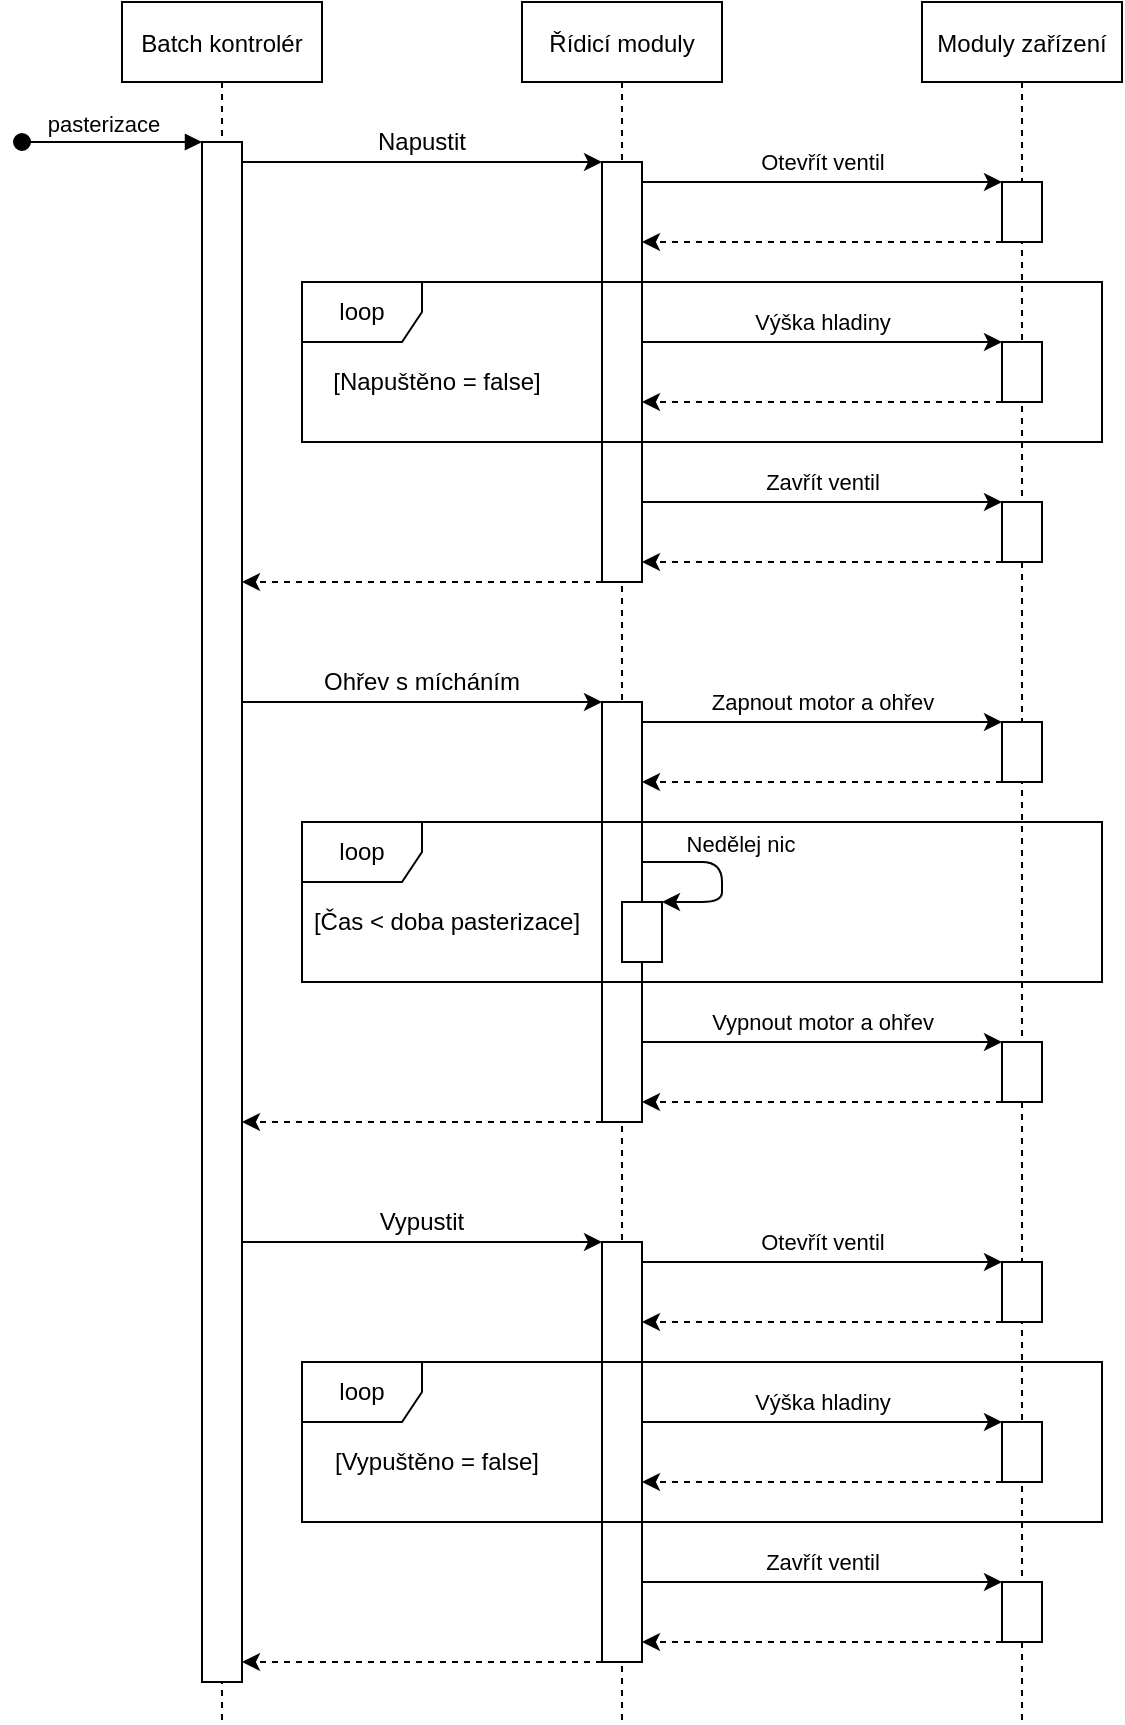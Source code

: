 <mxfile version="13.7.3" type="device"><diagram id="kgpKYQtTHZ0yAKxKKP6v" name="Page-1"><mxGraphModel dx="1185" dy="778" grid="1" gridSize="10" guides="1" tooltips="1" connect="1" arrows="1" fold="1" page="1" pageScale="1" pageWidth="850" pageHeight="1100" math="0" shadow="0"><root><mxCell id="0"/><mxCell id="1" parent="0"/><mxCell id="3nuBFxr9cyL0pnOWT2aG-1" value="Batch kontrolér" style="shape=umlLifeline;perimeter=lifelinePerimeter;container=1;collapsible=0;recursiveResize=0;rounded=0;shadow=0;strokeWidth=1;" parent="1" vertex="1"><mxGeometry x="110" y="80" width="100" height="860" as="geometry"/></mxCell><mxCell id="3nuBFxr9cyL0pnOWT2aG-2" value="" style="points=[];perimeter=orthogonalPerimeter;rounded=0;shadow=0;strokeWidth=1;" parent="3nuBFxr9cyL0pnOWT2aG-1" vertex="1"><mxGeometry x="40" y="70" width="20" height="770" as="geometry"/></mxCell><mxCell id="3nuBFxr9cyL0pnOWT2aG-3" value="pasterizace" style="verticalAlign=bottom;startArrow=oval;endArrow=block;startSize=8;shadow=0;strokeWidth=1;" parent="3nuBFxr9cyL0pnOWT2aG-1" target="3nuBFxr9cyL0pnOWT2aG-2" edge="1"><mxGeometry x="-0.091" relative="1" as="geometry"><mxPoint x="-50" y="70" as="sourcePoint"/><mxPoint as="offset"/></mxGeometry></mxCell><mxCell id="3nuBFxr9cyL0pnOWT2aG-5" value="Řídicí moduly" style="shape=umlLifeline;perimeter=lifelinePerimeter;container=1;collapsible=0;recursiveResize=0;rounded=0;shadow=0;strokeWidth=1;" parent="1" vertex="1"><mxGeometry x="310" y="80" width="100" height="860" as="geometry"/></mxCell><mxCell id="3nuBFxr9cyL0pnOWT2aG-6" value="" style="points=[];perimeter=orthogonalPerimeter;rounded=0;shadow=0;strokeWidth=1;" parent="3nuBFxr9cyL0pnOWT2aG-5" vertex="1"><mxGeometry x="40" y="80" width="20" height="210" as="geometry"/></mxCell><mxCell id="FTN62Iv2pCkwDNhasD2s-29" value="" style="points=[];perimeter=orthogonalPerimeter;rounded=0;shadow=0;strokeWidth=1;" vertex="1" parent="3nuBFxr9cyL0pnOWT2aG-5"><mxGeometry x="40" y="350" width="20" height="210" as="geometry"/></mxCell><mxCell id="FTN62Iv2pCkwDNhasD2s-1" value="Moduly zařízení" style="shape=umlLifeline;perimeter=lifelinePerimeter;container=1;collapsible=0;recursiveResize=0;rounded=0;shadow=0;strokeWidth=1;" vertex="1" parent="1"><mxGeometry x="510" y="80" width="100" height="860" as="geometry"/></mxCell><mxCell id="FTN62Iv2pCkwDNhasD2s-2" value="" style="points=[];perimeter=orthogonalPerimeter;rounded=0;shadow=0;strokeWidth=1;" vertex="1" parent="FTN62Iv2pCkwDNhasD2s-1"><mxGeometry x="40" y="90" width="20" height="30" as="geometry"/></mxCell><mxCell id="FTN62Iv2pCkwDNhasD2s-15" value="" style="points=[];perimeter=orthogonalPerimeter;rounded=0;shadow=0;strokeWidth=1;" vertex="1" parent="FTN62Iv2pCkwDNhasD2s-1"><mxGeometry x="40" y="170" width="20" height="30" as="geometry"/></mxCell><mxCell id="FTN62Iv2pCkwDNhasD2s-26" value="" style="points=[];perimeter=orthogonalPerimeter;rounded=0;shadow=0;strokeWidth=1;" vertex="1" parent="FTN62Iv2pCkwDNhasD2s-1"><mxGeometry x="40" y="250" width="20" height="30" as="geometry"/></mxCell><mxCell id="FTN62Iv2pCkwDNhasD2s-34" value="" style="points=[];perimeter=orthogonalPerimeter;rounded=0;shadow=0;strokeWidth=1;" vertex="1" parent="FTN62Iv2pCkwDNhasD2s-1"><mxGeometry x="40" y="360" width="20" height="30" as="geometry"/></mxCell><mxCell id="FTN62Iv2pCkwDNhasD2s-45" value="" style="points=[];perimeter=orthogonalPerimeter;rounded=0;shadow=0;strokeWidth=1;" vertex="1" parent="FTN62Iv2pCkwDNhasD2s-1"><mxGeometry x="40" y="520" width="20" height="30" as="geometry"/></mxCell><mxCell id="FTN62Iv2pCkwDNhasD2s-7" value="" style="endArrow=classic;html=1;" edge="1" parent="1"><mxGeometry width="50" height="50" relative="1" as="geometry"><mxPoint x="170" y="160" as="sourcePoint"/><mxPoint x="350" y="160" as="targetPoint"/></mxGeometry></mxCell><mxCell id="FTN62Iv2pCkwDNhasD2s-9" value="Napustit" style="text;html=1;strokeColor=none;fillColor=none;align=center;verticalAlign=middle;whiteSpace=wrap;rounded=0;" vertex="1" parent="1"><mxGeometry x="240" y="140" width="40" height="20" as="geometry"/></mxCell><mxCell id="FTN62Iv2pCkwDNhasD2s-10" value="" style="endArrow=classic;html=1;entryX=0;entryY=0;entryDx=0;entryDy=0;entryPerimeter=0;" edge="1" parent="1" target="FTN62Iv2pCkwDNhasD2s-2"><mxGeometry width="50" height="50" relative="1" as="geometry"><mxPoint x="370" y="170" as="sourcePoint"/><mxPoint x="510" y="180" as="targetPoint"/></mxGeometry></mxCell><mxCell id="FTN62Iv2pCkwDNhasD2s-11" value="Otevřít ventil" style="edgeLabel;html=1;align=center;verticalAlign=middle;resizable=0;points=[];" vertex="1" connectable="0" parent="FTN62Iv2pCkwDNhasD2s-10"><mxGeometry x="-0.094" relative="1" as="geometry"><mxPoint x="8.29" y="-10" as="offset"/></mxGeometry></mxCell><mxCell id="FTN62Iv2pCkwDNhasD2s-13" value="" style="endArrow=classic;html=1;exitX=0;exitY=1;exitDx=0;exitDy=0;exitPerimeter=0;dashed=1;" edge="1" parent="1" source="FTN62Iv2pCkwDNhasD2s-2"><mxGeometry width="50" height="50" relative="1" as="geometry"><mxPoint x="410" y="340" as="sourcePoint"/><mxPoint x="370" y="200" as="targetPoint"/></mxGeometry></mxCell><mxCell id="FTN62Iv2pCkwDNhasD2s-16" value="" style="endArrow=classic;html=1;" edge="1" parent="1"><mxGeometry width="50" height="50" relative="1" as="geometry"><mxPoint x="370" y="250" as="sourcePoint"/><mxPoint x="550" y="250" as="targetPoint"/></mxGeometry></mxCell><mxCell id="FTN62Iv2pCkwDNhasD2s-17" value="Výška hladiny" style="edgeLabel;html=1;align=center;verticalAlign=middle;resizable=0;points=[];" vertex="1" connectable="0" parent="1"><mxGeometry x="460.004" y="240" as="geometry"/></mxCell><mxCell id="FTN62Iv2pCkwDNhasD2s-19" value="" style="endArrow=classic;html=1;exitX=0;exitY=1;exitDx=0;exitDy=0;exitPerimeter=0;dashed=1;" edge="1" parent="1"><mxGeometry width="50" height="50" relative="1" as="geometry"><mxPoint x="550" y="280" as="sourcePoint"/><mxPoint x="370" y="280" as="targetPoint"/></mxGeometry></mxCell><mxCell id="FTN62Iv2pCkwDNhasD2s-20" value="loop" style="shape=umlFrame;whiteSpace=wrap;html=1;" vertex="1" parent="1"><mxGeometry x="200" y="220" width="400" height="80" as="geometry"/></mxCell><mxCell id="FTN62Iv2pCkwDNhasD2s-21" value="[Napuštěno = false]" style="text;html=1;strokeColor=none;fillColor=none;align=center;verticalAlign=middle;whiteSpace=wrap;rounded=0;" vertex="1" parent="1"><mxGeometry x="195" y="260" width="145" height="20" as="geometry"/></mxCell><mxCell id="FTN62Iv2pCkwDNhasD2s-24" value="" style="endArrow=classic;html=1;entryX=0;entryY=0;entryDx=0;entryDy=0;entryPerimeter=0;" edge="1" parent="1"><mxGeometry width="50" height="50" relative="1" as="geometry"><mxPoint x="370" y="330" as="sourcePoint"/><mxPoint x="550" y="330" as="targetPoint"/></mxGeometry></mxCell><mxCell id="FTN62Iv2pCkwDNhasD2s-25" value="Zavřít ventil" style="edgeLabel;html=1;align=center;verticalAlign=middle;resizable=0;points=[];" vertex="1" connectable="0" parent="FTN62Iv2pCkwDNhasD2s-24"><mxGeometry x="-0.094" relative="1" as="geometry"><mxPoint x="8.29" y="-10" as="offset"/></mxGeometry></mxCell><mxCell id="FTN62Iv2pCkwDNhasD2s-27" value="" style="endArrow=classic;html=1;exitX=0;exitY=1;exitDx=0;exitDy=0;exitPerimeter=0;dashed=1;" edge="1" parent="1"><mxGeometry width="50" height="50" relative="1" as="geometry"><mxPoint x="550" y="360" as="sourcePoint"/><mxPoint x="370" y="360" as="targetPoint"/></mxGeometry></mxCell><mxCell id="FTN62Iv2pCkwDNhasD2s-28" value="" style="endArrow=classic;html=1;exitX=0;exitY=1;exitDx=0;exitDy=0;exitPerimeter=0;dashed=1;" edge="1" parent="1"><mxGeometry width="50" height="50" relative="1" as="geometry"><mxPoint x="350" y="370" as="sourcePoint"/><mxPoint x="170" y="370" as="targetPoint"/></mxGeometry></mxCell><mxCell id="FTN62Iv2pCkwDNhasD2s-30" value="" style="endArrow=classic;html=1;" edge="1" parent="1"><mxGeometry width="50" height="50" relative="1" as="geometry"><mxPoint x="170" y="430" as="sourcePoint"/><mxPoint x="350" y="430" as="targetPoint"/></mxGeometry></mxCell><mxCell id="FTN62Iv2pCkwDNhasD2s-31" value="Ohřev s mícháním" style="text;html=1;strokeColor=none;fillColor=none;align=center;verticalAlign=middle;whiteSpace=wrap;rounded=0;" vertex="1" parent="1"><mxGeometry x="180" y="410" width="160" height="20" as="geometry"/></mxCell><mxCell id="FTN62Iv2pCkwDNhasD2s-32" value="" style="endArrow=classic;html=1;entryX=0;entryY=0;entryDx=0;entryDy=0;entryPerimeter=0;" edge="1" parent="1"><mxGeometry width="50" height="50" relative="1" as="geometry"><mxPoint x="370" y="440" as="sourcePoint"/><mxPoint x="550" y="440" as="targetPoint"/></mxGeometry></mxCell><mxCell id="FTN62Iv2pCkwDNhasD2s-33" value="Zapnout motor a ohřev" style="edgeLabel;html=1;align=center;verticalAlign=middle;resizable=0;points=[];" vertex="1" connectable="0" parent="FTN62Iv2pCkwDNhasD2s-32"><mxGeometry x="-0.094" relative="1" as="geometry"><mxPoint x="8.29" y="-10" as="offset"/></mxGeometry></mxCell><mxCell id="FTN62Iv2pCkwDNhasD2s-35" value="" style="endArrow=classic;html=1;exitX=0;exitY=1;exitDx=0;exitDy=0;exitPerimeter=0;dashed=1;" edge="1" parent="1"><mxGeometry width="50" height="50" relative="1" as="geometry"><mxPoint x="550" y="470" as="sourcePoint"/><mxPoint x="370" y="470" as="targetPoint"/></mxGeometry></mxCell><mxCell id="FTN62Iv2pCkwDNhasD2s-41" value="[Čas &amp;lt; doba pasterizace]" style="text;html=1;strokeColor=none;fillColor=none;align=center;verticalAlign=middle;whiteSpace=wrap;rounded=0;" vertex="1" parent="1"><mxGeometry x="200" y="530" width="145" height="20" as="geometry"/></mxCell><mxCell id="FTN62Iv2pCkwDNhasD2s-40" value="loop" style="shape=umlFrame;whiteSpace=wrap;html=1;" vertex="1" parent="1"><mxGeometry x="200" y="490" width="400" height="80" as="geometry"/></mxCell><mxCell id="FTN62Iv2pCkwDNhasD2s-42" value="" style="points=[];perimeter=orthogonalPerimeter;rounded=0;shadow=0;strokeWidth=1;" vertex="1" parent="1"><mxGeometry x="360" y="530" width="20" height="30" as="geometry"/></mxCell><mxCell id="FTN62Iv2pCkwDNhasD2s-43" value="" style="endArrow=classic;html=1;entryX=1;entryY=0;entryDx=0;entryDy=0;entryPerimeter=0;" edge="1" parent="1" target="FTN62Iv2pCkwDNhasD2s-42"><mxGeometry width="50" height="50" relative="1" as="geometry"><mxPoint x="370" y="510" as="sourcePoint"/><mxPoint x="550" y="510" as="targetPoint"/><Array as="points"><mxPoint x="410" y="510"/><mxPoint x="410" y="530"/></Array></mxGeometry></mxCell><mxCell id="FTN62Iv2pCkwDNhasD2s-44" value="Nedělej nic" style="edgeLabel;html=1;align=center;verticalAlign=middle;resizable=0;points=[];" vertex="1" connectable="0" parent="FTN62Iv2pCkwDNhasD2s-43"><mxGeometry x="-0.094" relative="1" as="geometry"><mxPoint x="8.29" y="-10" as="offset"/></mxGeometry></mxCell><mxCell id="FTN62Iv2pCkwDNhasD2s-46" value="" style="endArrow=classic;html=1;entryX=0;entryY=0;entryDx=0;entryDy=0;entryPerimeter=0;" edge="1" parent="1"><mxGeometry width="50" height="50" relative="1" as="geometry"><mxPoint x="370" y="600" as="sourcePoint"/><mxPoint x="550" y="600" as="targetPoint"/></mxGeometry></mxCell><mxCell id="FTN62Iv2pCkwDNhasD2s-47" value="Vypnout motor a ohřev" style="edgeLabel;html=1;align=center;verticalAlign=middle;resizable=0;points=[];" vertex="1" connectable="0" parent="FTN62Iv2pCkwDNhasD2s-46"><mxGeometry x="-0.094" relative="1" as="geometry"><mxPoint x="8.29" y="-10" as="offset"/></mxGeometry></mxCell><mxCell id="FTN62Iv2pCkwDNhasD2s-48" value="" style="endArrow=classic;html=1;exitX=0;exitY=1;exitDx=0;exitDy=0;exitPerimeter=0;dashed=1;" edge="1" parent="1"><mxGeometry width="50" height="50" relative="1" as="geometry"><mxPoint x="550" y="630" as="sourcePoint"/><mxPoint x="370" y="630" as="targetPoint"/></mxGeometry></mxCell><mxCell id="FTN62Iv2pCkwDNhasD2s-49" value="" style="endArrow=classic;html=1;exitX=0;exitY=1;exitDx=0;exitDy=0;exitPerimeter=0;dashed=1;" edge="1" parent="1"><mxGeometry width="50" height="50" relative="1" as="geometry"><mxPoint x="350" y="640" as="sourcePoint"/><mxPoint x="170" y="640" as="targetPoint"/></mxGeometry></mxCell><mxCell id="FTN62Iv2pCkwDNhasD2s-50" value="" style="points=[];perimeter=orthogonalPerimeter;rounded=0;shadow=0;strokeWidth=1;" vertex="1" parent="1"><mxGeometry x="350" y="700" width="20" height="210" as="geometry"/></mxCell><mxCell id="FTN62Iv2pCkwDNhasD2s-51" value="" style="points=[];perimeter=orthogonalPerimeter;rounded=0;shadow=0;strokeWidth=1;" vertex="1" parent="1"><mxGeometry x="550" y="710" width="20" height="30" as="geometry"/></mxCell><mxCell id="FTN62Iv2pCkwDNhasD2s-52" value="" style="points=[];perimeter=orthogonalPerimeter;rounded=0;shadow=0;strokeWidth=1;" vertex="1" parent="1"><mxGeometry x="550" y="790" width="20" height="30" as="geometry"/></mxCell><mxCell id="FTN62Iv2pCkwDNhasD2s-53" value="" style="points=[];perimeter=orthogonalPerimeter;rounded=0;shadow=0;strokeWidth=1;" vertex="1" parent="1"><mxGeometry x="550" y="870" width="20" height="30" as="geometry"/></mxCell><mxCell id="FTN62Iv2pCkwDNhasD2s-54" value="" style="endArrow=classic;html=1;" edge="1" parent="1"><mxGeometry width="50" height="50" relative="1" as="geometry"><mxPoint x="170" y="700" as="sourcePoint"/><mxPoint x="350" y="700" as="targetPoint"/></mxGeometry></mxCell><mxCell id="FTN62Iv2pCkwDNhasD2s-55" value="" style="endArrow=classic;html=1;entryX=0;entryY=0;entryDx=0;entryDy=0;entryPerimeter=0;" edge="1" parent="1" target="FTN62Iv2pCkwDNhasD2s-51"><mxGeometry width="50" height="50" relative="1" as="geometry"><mxPoint x="370" y="710" as="sourcePoint"/><mxPoint x="510" y="720" as="targetPoint"/></mxGeometry></mxCell><mxCell id="FTN62Iv2pCkwDNhasD2s-56" value="Otevřít ventil" style="edgeLabel;html=1;align=center;verticalAlign=middle;resizable=0;points=[];" vertex="1" connectable="0" parent="FTN62Iv2pCkwDNhasD2s-55"><mxGeometry x="-0.094" relative="1" as="geometry"><mxPoint x="8.29" y="-10" as="offset"/></mxGeometry></mxCell><mxCell id="FTN62Iv2pCkwDNhasD2s-57" value="" style="endArrow=classic;html=1;exitX=0;exitY=1;exitDx=0;exitDy=0;exitPerimeter=0;dashed=1;" edge="1" parent="1" source="FTN62Iv2pCkwDNhasD2s-51"><mxGeometry width="50" height="50" relative="1" as="geometry"><mxPoint x="410" y="880" as="sourcePoint"/><mxPoint x="370" y="740" as="targetPoint"/></mxGeometry></mxCell><mxCell id="FTN62Iv2pCkwDNhasD2s-58" value="" style="endArrow=classic;html=1;" edge="1" parent="1"><mxGeometry width="50" height="50" relative="1" as="geometry"><mxPoint x="370" y="790" as="sourcePoint"/><mxPoint x="550" y="790" as="targetPoint"/></mxGeometry></mxCell><mxCell id="FTN62Iv2pCkwDNhasD2s-59" value="Výška hladiny" style="edgeLabel;html=1;align=center;verticalAlign=middle;resizable=0;points=[];" vertex="1" connectable="0" parent="1"><mxGeometry x="460.004" y="780" as="geometry"/></mxCell><mxCell id="FTN62Iv2pCkwDNhasD2s-60" value="" style="endArrow=classic;html=1;exitX=0;exitY=1;exitDx=0;exitDy=0;exitPerimeter=0;dashed=1;" edge="1" parent="1"><mxGeometry width="50" height="50" relative="1" as="geometry"><mxPoint x="550" y="820" as="sourcePoint"/><mxPoint x="370" y="820" as="targetPoint"/></mxGeometry></mxCell><mxCell id="FTN62Iv2pCkwDNhasD2s-61" value="loop" style="shape=umlFrame;whiteSpace=wrap;html=1;" vertex="1" parent="1"><mxGeometry x="200" y="760" width="400" height="80" as="geometry"/></mxCell><mxCell id="FTN62Iv2pCkwDNhasD2s-62" value="[Vypuštěno = false]" style="text;html=1;strokeColor=none;fillColor=none;align=center;verticalAlign=middle;whiteSpace=wrap;rounded=0;" vertex="1" parent="1"><mxGeometry x="195" y="800" width="145" height="20" as="geometry"/></mxCell><mxCell id="FTN62Iv2pCkwDNhasD2s-63" value="" style="endArrow=classic;html=1;entryX=0;entryY=0;entryDx=0;entryDy=0;entryPerimeter=0;" edge="1" parent="1"><mxGeometry width="50" height="50" relative="1" as="geometry"><mxPoint x="370" y="870" as="sourcePoint"/><mxPoint x="550" y="870" as="targetPoint"/></mxGeometry></mxCell><mxCell id="FTN62Iv2pCkwDNhasD2s-64" value="Zavřít ventil" style="edgeLabel;html=1;align=center;verticalAlign=middle;resizable=0;points=[];" vertex="1" connectable="0" parent="FTN62Iv2pCkwDNhasD2s-63"><mxGeometry x="-0.094" relative="1" as="geometry"><mxPoint x="8.29" y="-10" as="offset"/></mxGeometry></mxCell><mxCell id="FTN62Iv2pCkwDNhasD2s-65" value="" style="endArrow=classic;html=1;exitX=0;exitY=1;exitDx=0;exitDy=0;exitPerimeter=0;dashed=1;" edge="1" parent="1"><mxGeometry width="50" height="50" relative="1" as="geometry"><mxPoint x="550" y="900" as="sourcePoint"/><mxPoint x="370" y="900" as="targetPoint"/></mxGeometry></mxCell><mxCell id="FTN62Iv2pCkwDNhasD2s-66" value="" style="endArrow=classic;html=1;exitX=0;exitY=1;exitDx=0;exitDy=0;exitPerimeter=0;dashed=1;" edge="1" parent="1"><mxGeometry width="50" height="50" relative="1" as="geometry"><mxPoint x="350" y="910" as="sourcePoint"/><mxPoint x="170" y="910" as="targetPoint"/></mxGeometry></mxCell><mxCell id="FTN62Iv2pCkwDNhasD2s-67" value="Vypustit" style="text;html=1;strokeColor=none;fillColor=none;align=center;verticalAlign=middle;whiteSpace=wrap;rounded=0;" vertex="1" parent="1"><mxGeometry x="240" y="680" width="40" height="20" as="geometry"/></mxCell></root></mxGraphModel></diagram></mxfile>